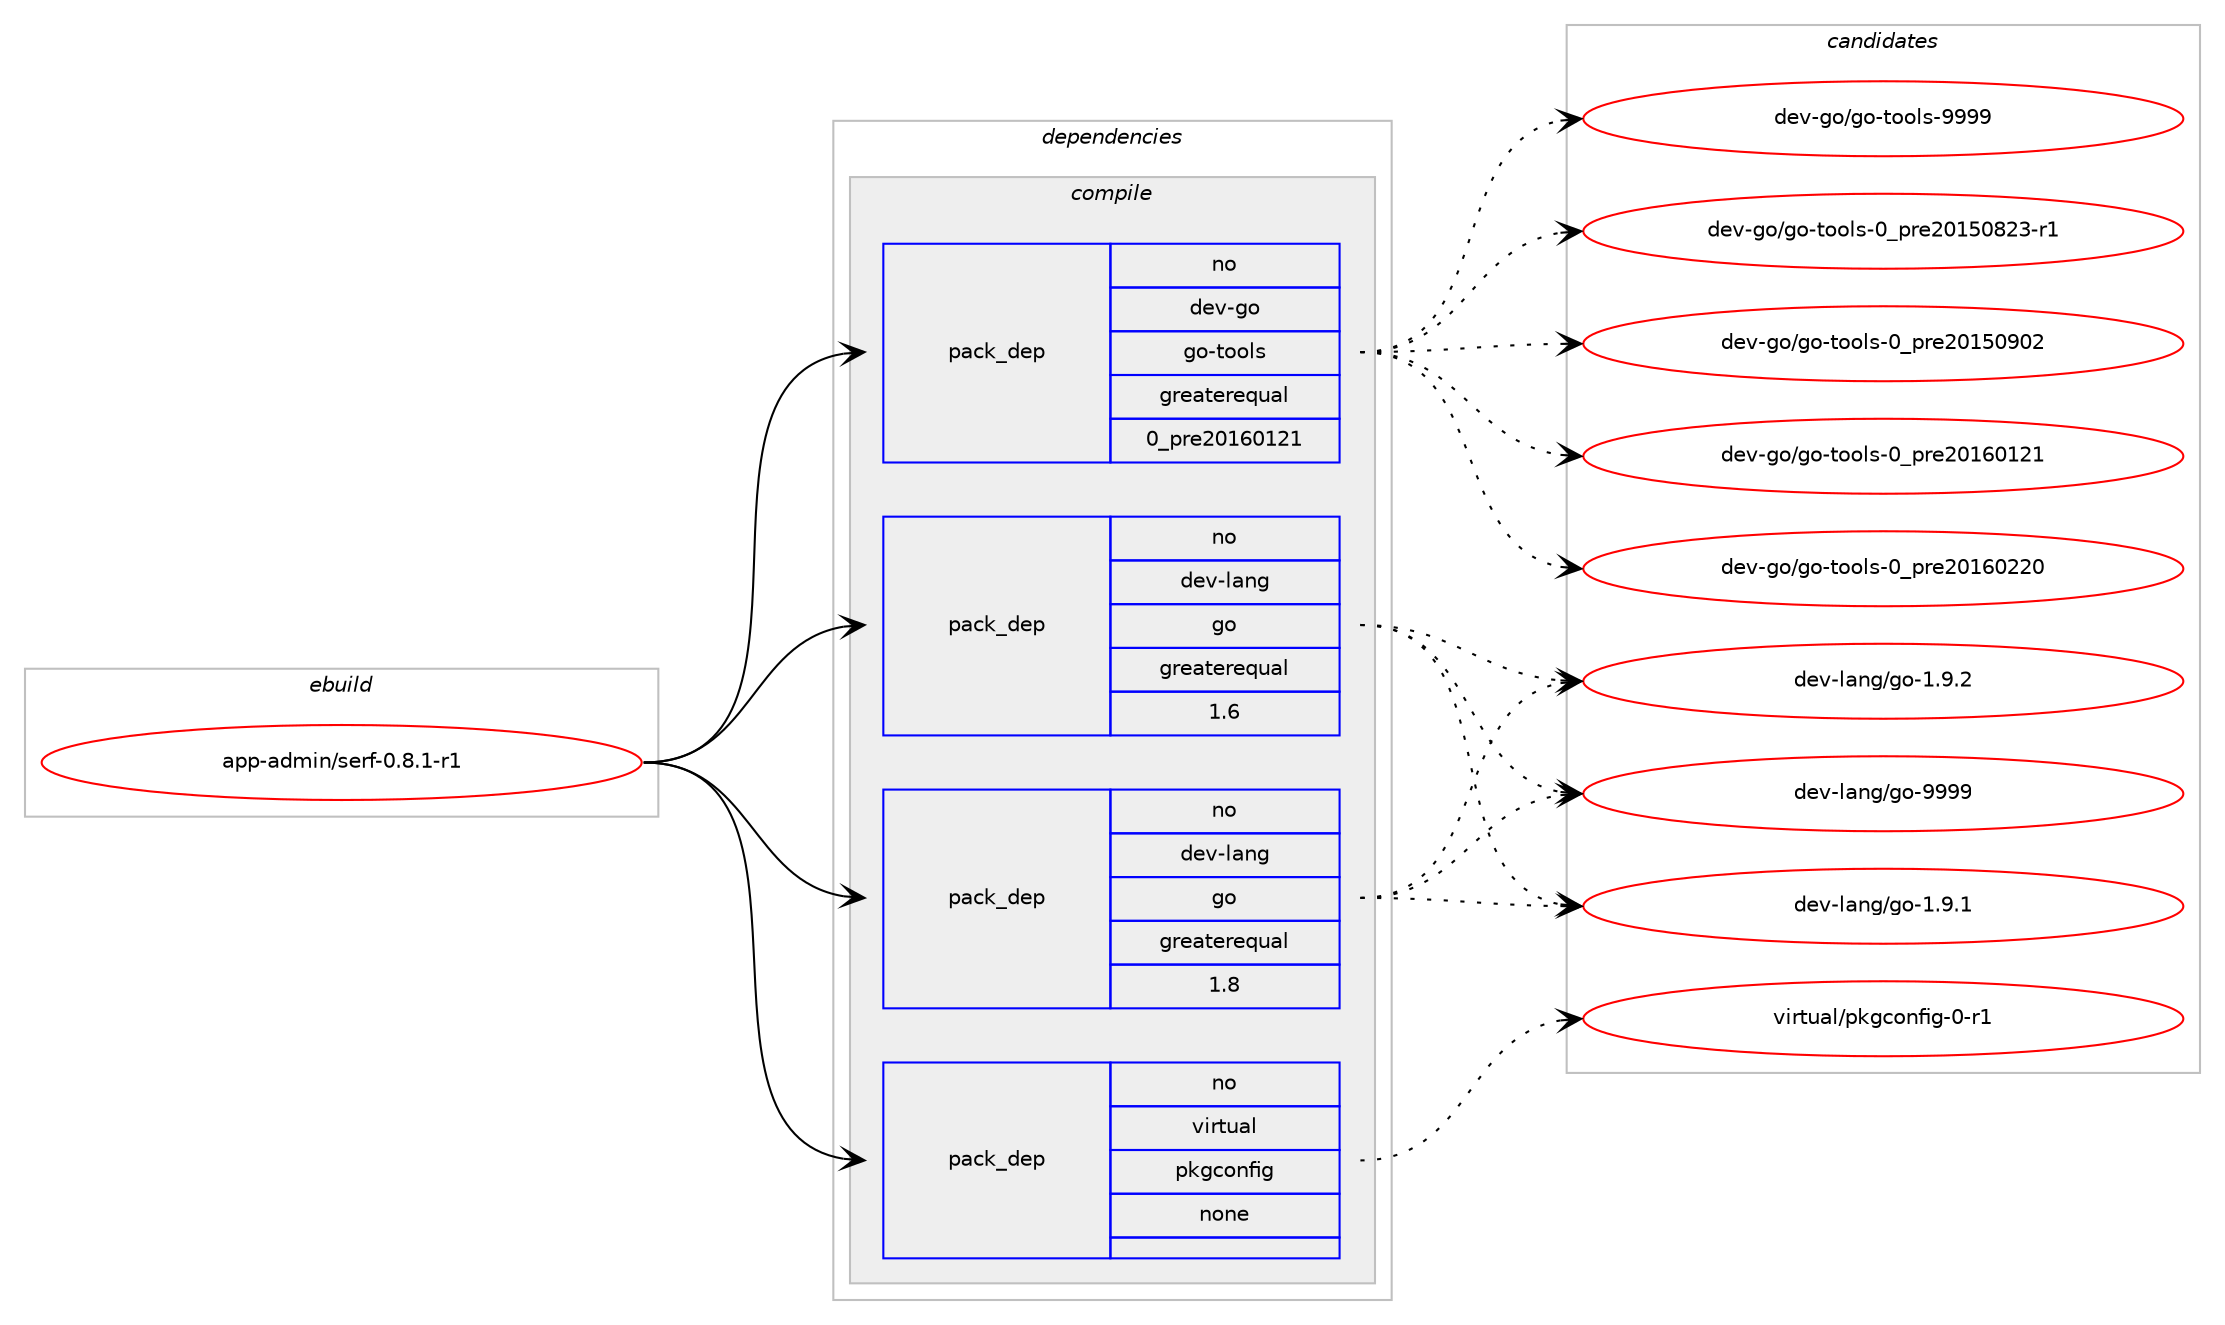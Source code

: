 digraph prolog {

# *************
# Graph options
# *************

newrank=true;
concentrate=true;
compound=true;
graph [rankdir=LR,fontname=Helvetica,fontsize=10,ranksep=1.5];#, ranksep=2.5, nodesep=0.2];
edge  [arrowhead=vee];
node  [fontname=Helvetica,fontsize=10];

# **********
# The ebuild
# **********

subgraph cluster_leftcol {
color=gray;
rank=same;
label=<<i>ebuild</i>>;
id [label="app-admin/serf-0.8.1-r1", color=red, width=4, href="../app-admin/serf-0.8.1-r1.svg"];
}

# ****************
# The dependencies
# ****************

subgraph cluster_midcol {
color=gray;
label=<<i>dependencies</i>>;
subgraph cluster_compile {
fillcolor="#eeeeee";
style=filled;
label=<<i>compile</i>>;
subgraph pack4718 {
dependency6681 [label=<<TABLE BORDER="0" CELLBORDER="1" CELLSPACING="0" CELLPADDING="4" WIDTH="220"><TR><TD ROWSPAN="6" CELLPADDING="30">pack_dep</TD></TR><TR><TD WIDTH="110">no</TD></TR><TR><TD>dev-go</TD></TR><TR><TD>go-tools</TD></TR><TR><TD>greaterequal</TD></TR><TR><TD>0_pre20160121</TD></TR></TABLE>>, shape=none, color=blue];
}
id:e -> dependency6681:w [weight=20,style="solid",arrowhead="vee"];
subgraph pack4719 {
dependency6682 [label=<<TABLE BORDER="0" CELLBORDER="1" CELLSPACING="0" CELLPADDING="4" WIDTH="220"><TR><TD ROWSPAN="6" CELLPADDING="30">pack_dep</TD></TR><TR><TD WIDTH="110">no</TD></TR><TR><TD>dev-lang</TD></TR><TR><TD>go</TD></TR><TR><TD>greaterequal</TD></TR><TR><TD>1.6</TD></TR></TABLE>>, shape=none, color=blue];
}
id:e -> dependency6682:w [weight=20,style="solid",arrowhead="vee"];
subgraph pack4720 {
dependency6683 [label=<<TABLE BORDER="0" CELLBORDER="1" CELLSPACING="0" CELLPADDING="4" WIDTH="220"><TR><TD ROWSPAN="6" CELLPADDING="30">pack_dep</TD></TR><TR><TD WIDTH="110">no</TD></TR><TR><TD>dev-lang</TD></TR><TR><TD>go</TD></TR><TR><TD>greaterequal</TD></TR><TR><TD>1.8</TD></TR></TABLE>>, shape=none, color=blue];
}
id:e -> dependency6683:w [weight=20,style="solid",arrowhead="vee"];
subgraph pack4721 {
dependency6684 [label=<<TABLE BORDER="0" CELLBORDER="1" CELLSPACING="0" CELLPADDING="4" WIDTH="220"><TR><TD ROWSPAN="6" CELLPADDING="30">pack_dep</TD></TR><TR><TD WIDTH="110">no</TD></TR><TR><TD>virtual</TD></TR><TR><TD>pkgconfig</TD></TR><TR><TD>none</TD></TR><TR><TD></TD></TR></TABLE>>, shape=none, color=blue];
}
id:e -> dependency6684:w [weight=20,style="solid",arrowhead="vee"];
}
subgraph cluster_compileandrun {
fillcolor="#eeeeee";
style=filled;
label=<<i>compile and run</i>>;
}
subgraph cluster_run {
fillcolor="#eeeeee";
style=filled;
label=<<i>run</i>>;
}
}

# **************
# The candidates
# **************

subgraph cluster_choices {
rank=same;
color=gray;
label=<<i>candidates</i>>;

subgraph choice4718 {
color=black;
nodesep=1;
choice10010111845103111471031114511611111110811545489511211410150484953485650514511449 [label="dev-go/go-tools-0_pre20150823-r1", color=red, width=4,href="../dev-go/go-tools-0_pre20150823-r1.svg"];
choice1001011184510311147103111451161111111081154548951121141015048495348574850 [label="dev-go/go-tools-0_pre20150902", color=red, width=4,href="../dev-go/go-tools-0_pre20150902.svg"];
choice1001011184510311147103111451161111111081154548951121141015048495448495049 [label="dev-go/go-tools-0_pre20160121", color=red, width=4,href="../dev-go/go-tools-0_pre20160121.svg"];
choice1001011184510311147103111451161111111081154548951121141015048495448505048 [label="dev-go/go-tools-0_pre20160220", color=red, width=4,href="../dev-go/go-tools-0_pre20160220.svg"];
choice1001011184510311147103111451161111111081154557575757 [label="dev-go/go-tools-9999", color=red, width=4,href="../dev-go/go-tools-9999.svg"];
dependency6681:e -> choice10010111845103111471031114511611111110811545489511211410150484953485650514511449:w [style=dotted,weight="100"];
dependency6681:e -> choice1001011184510311147103111451161111111081154548951121141015048495348574850:w [style=dotted,weight="100"];
dependency6681:e -> choice1001011184510311147103111451161111111081154548951121141015048495448495049:w [style=dotted,weight="100"];
dependency6681:e -> choice1001011184510311147103111451161111111081154548951121141015048495448505048:w [style=dotted,weight="100"];
dependency6681:e -> choice1001011184510311147103111451161111111081154557575757:w [style=dotted,weight="100"];
}
subgraph choice4719 {
color=black;
nodesep=1;
choice100101118451089711010347103111454946574649 [label="dev-lang/go-1.9.1", color=red, width=4,href="../dev-lang/go-1.9.1.svg"];
choice100101118451089711010347103111454946574650 [label="dev-lang/go-1.9.2", color=red, width=4,href="../dev-lang/go-1.9.2.svg"];
choice1001011184510897110103471031114557575757 [label="dev-lang/go-9999", color=red, width=4,href="../dev-lang/go-9999.svg"];
dependency6682:e -> choice100101118451089711010347103111454946574649:w [style=dotted,weight="100"];
dependency6682:e -> choice100101118451089711010347103111454946574650:w [style=dotted,weight="100"];
dependency6682:e -> choice1001011184510897110103471031114557575757:w [style=dotted,weight="100"];
}
subgraph choice4720 {
color=black;
nodesep=1;
choice100101118451089711010347103111454946574649 [label="dev-lang/go-1.9.1", color=red, width=4,href="../dev-lang/go-1.9.1.svg"];
choice100101118451089711010347103111454946574650 [label="dev-lang/go-1.9.2", color=red, width=4,href="../dev-lang/go-1.9.2.svg"];
choice1001011184510897110103471031114557575757 [label="dev-lang/go-9999", color=red, width=4,href="../dev-lang/go-9999.svg"];
dependency6683:e -> choice100101118451089711010347103111454946574649:w [style=dotted,weight="100"];
dependency6683:e -> choice100101118451089711010347103111454946574650:w [style=dotted,weight="100"];
dependency6683:e -> choice1001011184510897110103471031114557575757:w [style=dotted,weight="100"];
}
subgraph choice4721 {
color=black;
nodesep=1;
choice11810511411611797108471121071039911111010210510345484511449 [label="virtual/pkgconfig-0-r1", color=red, width=4,href="../virtual/pkgconfig-0-r1.svg"];
dependency6684:e -> choice11810511411611797108471121071039911111010210510345484511449:w [style=dotted,weight="100"];
}
}

}

